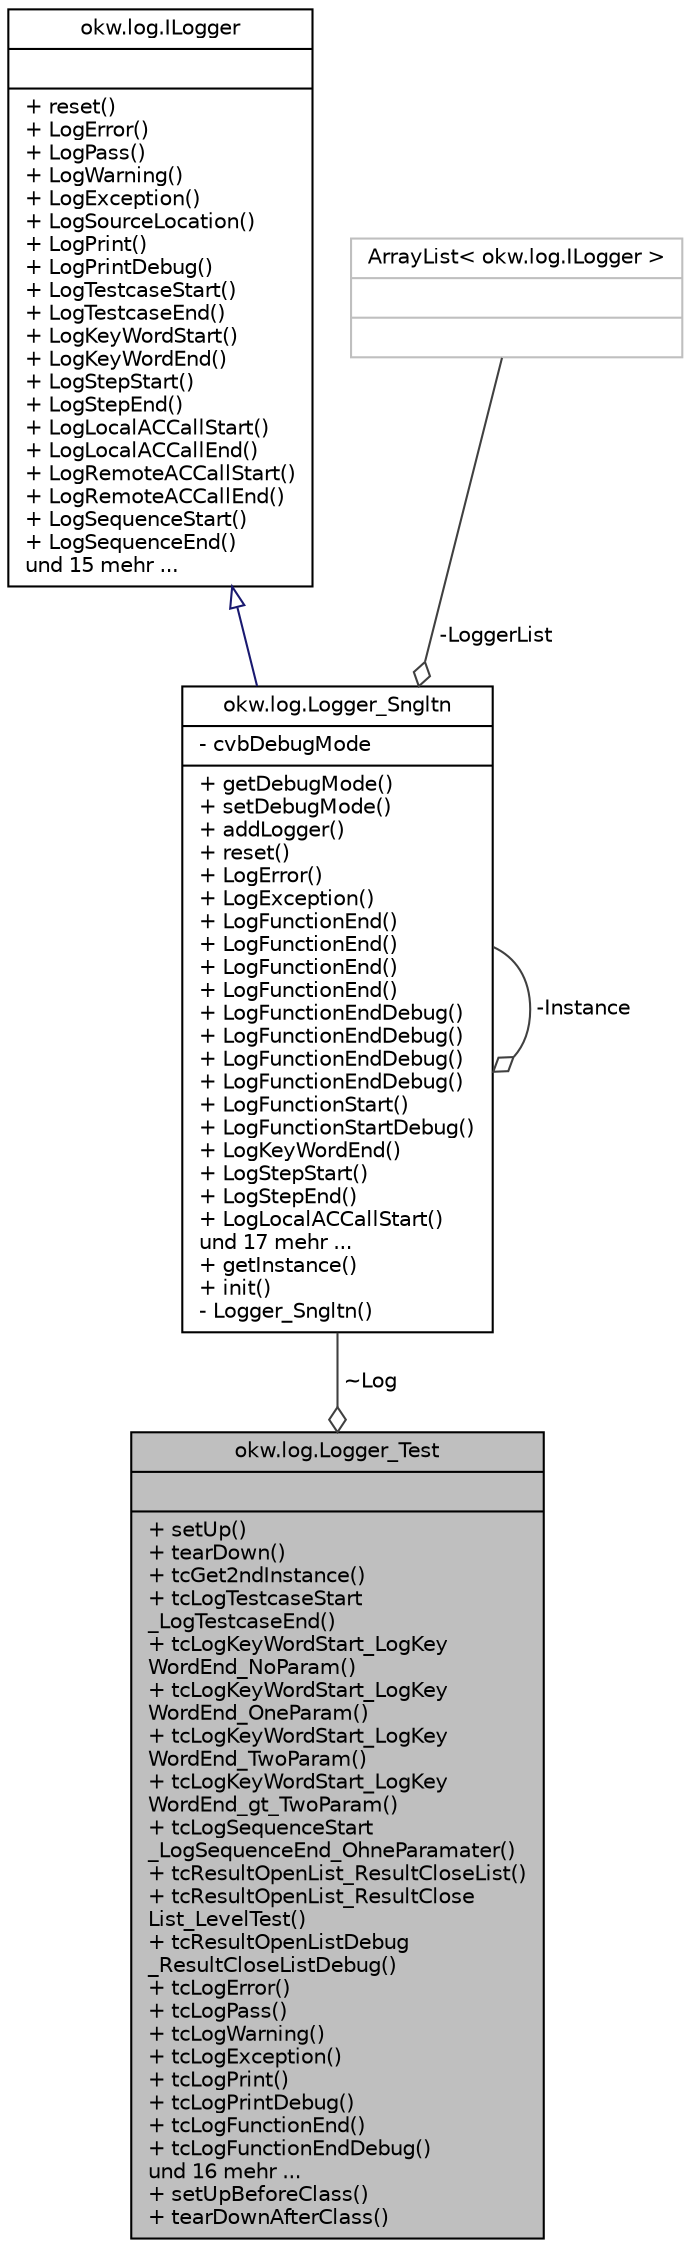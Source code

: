 digraph "okw.log.Logger_Test"
{
 // INTERACTIVE_SVG=YES
 // LATEX_PDF_SIZE
  edge [fontname="Helvetica",fontsize="10",labelfontname="Helvetica",labelfontsize="10"];
  node [fontname="Helvetica",fontsize="10",shape=record];
  Node1 [label="{okw.log.Logger_Test\n||+ setUp()\l+ tearDown()\l+ tcGet2ndInstance()\l+ tcLogTestcaseStart\l_LogTestcaseEnd()\l+ tcLogKeyWordStart_LogKey\lWordEnd_NoParam()\l+ tcLogKeyWordStart_LogKey\lWordEnd_OneParam()\l+ tcLogKeyWordStart_LogKey\lWordEnd_TwoParam()\l+ tcLogKeyWordStart_LogKey\lWordEnd_gt_TwoParam()\l+ tcLogSequenceStart\l_LogSequenceEnd_OhneParamater()\l+ tcResultOpenList_ResultCloseList()\l+ tcResultOpenList_ResultClose\lList_LevelTest()\l+ tcResultOpenListDebug\l_ResultCloseListDebug()\l+ tcLogError()\l+ tcLogPass()\l+ tcLogWarning()\l+ tcLogException()\l+ tcLogPrint()\l+ tcLogPrintDebug()\l+ tcLogFunctionEnd()\l+ tcLogFunctionEndDebug()\lund 16 mehr ...\l+ setUpBeforeClass()\l+ tearDownAfterClass()\l}",height=0.2,width=0.4,color="black", fillcolor="grey75", style="filled", fontcolor="black",tooltip=" "];
  Node2 -> Node1 [color="grey25",fontsize="10",style="solid",label=" ~Log" ,arrowhead="odiamond",fontname="Helvetica"];
  Node2 [label="{okw.log.Logger_Sngltn\n|- cvbDebugMode\l|+ getDebugMode()\l+ setDebugMode()\l+ addLogger()\l+ reset()\l+ LogError()\l+ LogException()\l+ LogFunctionEnd()\l+ LogFunctionEnd()\l+ LogFunctionEnd()\l+ LogFunctionEnd()\l+ LogFunctionEndDebug()\l+ LogFunctionEndDebug()\l+ LogFunctionEndDebug()\l+ LogFunctionEndDebug()\l+ LogFunctionStart()\l+ LogFunctionStartDebug()\l+ LogKeyWordEnd()\l+ LogStepStart()\l+ LogStepEnd()\l+ LogLocalACCallStart()\lund 17 mehr ...\l+ getInstance()\l+ init()\l- Logger_Sngltn()\l}",height=0.2,width=0.4,color="black", fillcolor="white", style="filled",URL="$classokw_1_1log_1_1_logger___sngltn.html",tooltip=" "];
  Node3 -> Node2 [dir="back",color="midnightblue",fontsize="10",style="solid",arrowtail="onormal",fontname="Helvetica"];
  Node3 [label="{okw.log.ILogger\n||+ reset()\l+ LogError()\l+ LogPass()\l+ LogWarning()\l+ LogException()\l+ LogSourceLocation()\l+ LogPrint()\l+ LogPrintDebug()\l+ LogTestcaseStart()\l+ LogTestcaseEnd()\l+ LogKeyWordStart()\l+ LogKeyWordEnd()\l+ LogStepStart()\l+ LogStepEnd()\l+ LogLocalACCallStart()\l+ LogLocalACCallEnd()\l+ LogRemoteACCallStart()\l+ LogRemoteACCallEnd()\l+ LogSequenceStart()\l+ LogSequenceEnd()\lund 15 mehr ...\l}",height=0.2,width=0.4,color="black", fillcolor="white", style="filled",URL="$interfaceokw_1_1log_1_1_i_logger.html",tooltip="Debug Logs are not a part of Interface."];
  Node4 -> Node2 [color="grey25",fontsize="10",style="solid",label=" -LoggerList" ,arrowhead="odiamond",fontname="Helvetica"];
  Node4 [label="{ArrayList\< okw.log.ILogger \>\n||}",height=0.2,width=0.4,color="grey75", fillcolor="white", style="filled",tooltip=" "];
  Node2 -> Node2 [color="grey25",fontsize="10",style="solid",label=" -Instance" ,arrowhead="odiamond",fontname="Helvetica"];
}
